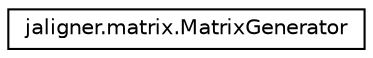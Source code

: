 digraph "Graphical Class Hierarchy"
{
  edge [fontname="Helvetica",fontsize="10",labelfontname="Helvetica",labelfontsize="10"];
  node [fontname="Helvetica",fontsize="10",shape=record];
  rankdir="LR";
  Node1 [label="jaligner.matrix.MatrixGenerator",height=0.2,width=0.4,color="black", fillcolor="white", style="filled",URL="$classjaligner_1_1matrix_1_1_matrix_generator.html"];
}
